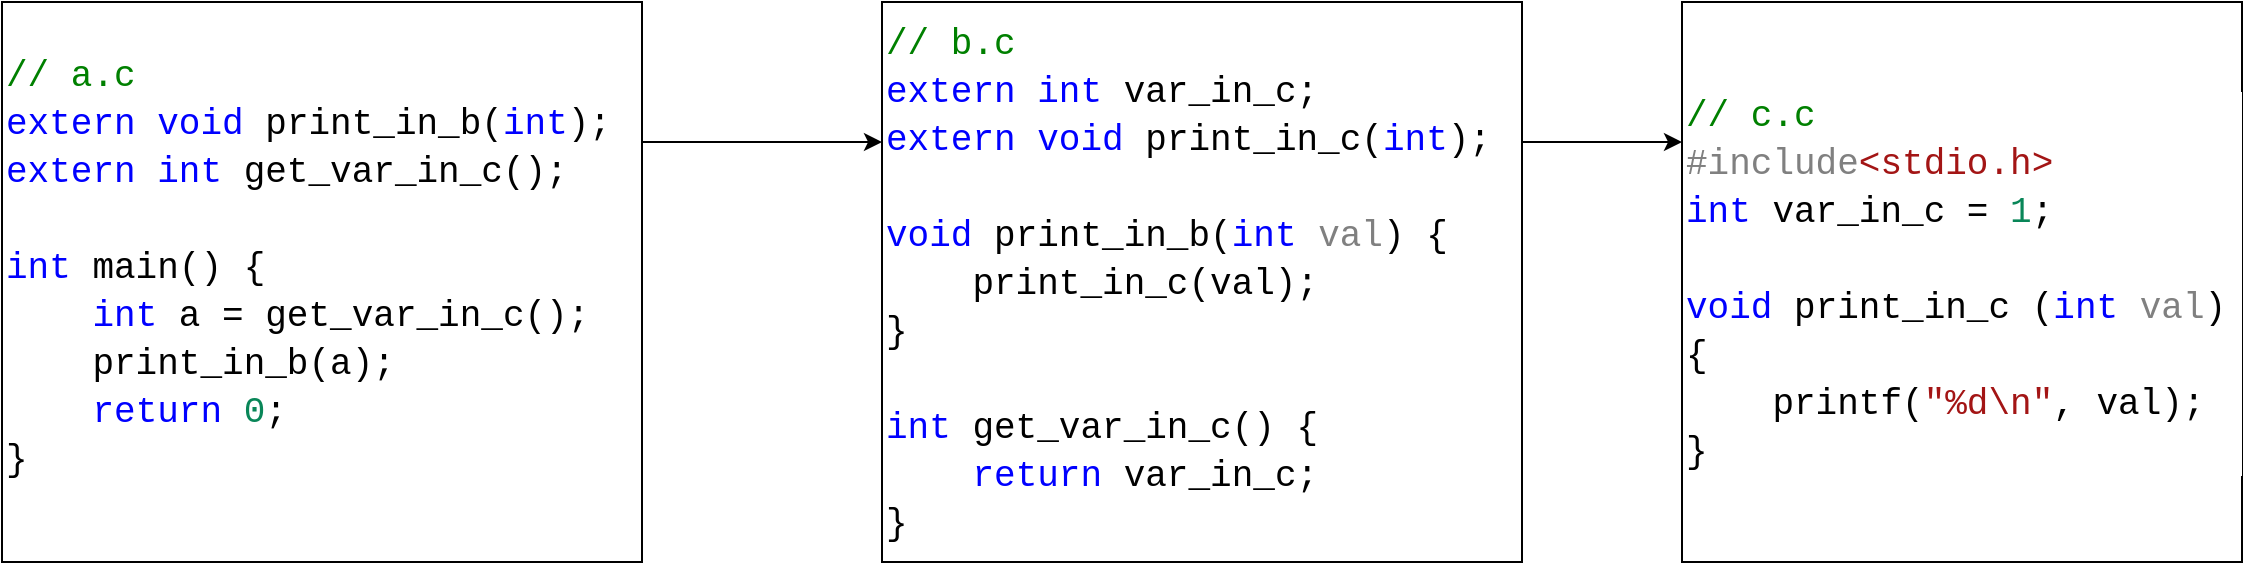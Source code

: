 <mxfile>
    <diagram id="7kIq0Nq6xzDO8oMIwnh2" name="Page-1">
        <mxGraphModel dx="1546" dy="499" grid="1" gridSize="10" guides="1" tooltips="1" connect="1" arrows="1" fold="1" page="0" pageScale="1" pageWidth="850" pageHeight="1100" background="#ffffff" math="0" shadow="0">
            <root>
                <mxCell id="0"/>
                <mxCell id="1" parent="0"/>
                <mxCell id="2" value="&#10;&lt;div style=&quot;color: rgb(0, 0, 0); background-color: rgb(255, 255, 255); font-family: consolas, 楷体, Consolas, &amp;quot;Courier New&amp;quot;, monospace; font-weight: normal; font-size: 18px; line-height: 24px;&quot;&gt;&lt;div&gt;&lt;span style=&quot;color: #008000;&quot;&gt;// a.c&lt;/span&gt;&lt;/div&gt;&lt;div&gt;&lt;span style=&quot;color: #0000ff;&quot;&gt;extern&lt;/span&gt;&lt;span style=&quot;color: #000000;&quot;&gt; &lt;/span&gt;&lt;span style=&quot;color: #0000ff;&quot;&gt;void&lt;/span&gt;&lt;span style=&quot;color: #000000;&quot;&gt; print_in_b(&lt;/span&gt;&lt;span style=&quot;color: #0000ff;&quot;&gt;int&lt;/span&gt;&lt;span style=&quot;color: #000000;&quot;&gt;);&lt;/span&gt;&lt;/div&gt;&lt;div&gt;&lt;span style=&quot;color: #0000ff;&quot;&gt;extern&lt;/span&gt;&lt;span style=&quot;color: #000000;&quot;&gt; &lt;/span&gt;&lt;span style=&quot;color: #0000ff;&quot;&gt;int&lt;/span&gt;&lt;span style=&quot;color: #000000;&quot;&gt; get_var_in_c();&lt;/span&gt;&lt;/div&gt;&lt;br&gt;&lt;div&gt;&lt;span style=&quot;color: #0000ff;&quot;&gt;int&lt;/span&gt;&lt;span style=&quot;color: #000000;&quot;&gt; main() {&lt;/span&gt;&lt;/div&gt;&lt;div&gt;&lt;span style=&quot;color: #000000;&quot;&gt;&amp;nbsp; &amp;nbsp; &lt;/span&gt;&lt;span style=&quot;color: #0000ff;&quot;&gt;int&lt;/span&gt;&lt;span style=&quot;color: #000000;&quot;&gt; a = get_var_in_c();&lt;/span&gt;&lt;/div&gt;&lt;div&gt;&lt;span style=&quot;color: #000000;&quot;&gt;&amp;nbsp; &amp;nbsp; print_in_b(a);&lt;/span&gt;&lt;/div&gt;&lt;div&gt;&lt;span style=&quot;color: #000000;&quot;&gt;&amp;nbsp; &amp;nbsp; &lt;/span&gt;&lt;span style=&quot;color: #0000ff;&quot;&gt;return&lt;/span&gt;&lt;span style=&quot;color: #000000;&quot;&gt; &lt;/span&gt;&lt;span style=&quot;color: #098658;&quot;&gt;0&lt;/span&gt;&lt;span style=&quot;color: #000000;&quot;&gt;;&lt;/span&gt;&lt;/div&gt;&lt;div&gt;&lt;span style=&quot;color: #000000;&quot;&gt;}&lt;/span&gt;&lt;/div&gt;&lt;/div&gt;&#10;&#10;" style="rounded=0;whiteSpace=wrap;html=1;align=left;" parent="1" vertex="1">
                    <mxGeometry x="-440" y="200" width="320" height="280" as="geometry"/>
                </mxCell>
                <mxCell id="3" value="&lt;div style=&quot;font-family: consolas, 楷体, Consolas, &amp;quot;Courier New&amp;quot;, monospace; font-size: 18px; line-height: 24px;&quot;&gt;&lt;div&gt;&lt;span style=&quot;color: #008000;&quot;&gt;// b.c&lt;/span&gt;&lt;/div&gt;&lt;div&gt;&lt;span style=&quot;color: #0000ff;&quot;&gt;extern&lt;/span&gt; &lt;span style=&quot;color: #0000ff;&quot;&gt;int&lt;/span&gt; var_in_c;&lt;/div&gt;&lt;div&gt;&lt;span style=&quot;color: #0000ff;&quot;&gt;extern&lt;/span&gt; &lt;span style=&quot;color: #0000ff;&quot;&gt;void&lt;/span&gt; print_in_c(&lt;span style=&quot;color: #0000ff;&quot;&gt;int&lt;/span&gt;);&lt;/div&gt;&lt;br&gt;&lt;div&gt;&lt;span style=&quot;color: #0000ff;&quot;&gt;void&lt;/span&gt; print_in_b(&lt;span style=&quot;color: #0000ff;&quot;&gt;int&lt;/span&gt; &lt;span style=&quot;color: #808080;&quot;&gt;val&lt;/span&gt;) {&lt;/div&gt;&lt;div&gt;&amp;nbsp; &amp;nbsp; print_in_c(val);&lt;/div&gt;&lt;div&gt;}&lt;/div&gt;&lt;br&gt;&lt;div&gt;&lt;span style=&quot;color: #0000ff;&quot;&gt;int&lt;/span&gt; get_var_in_c() {&lt;/div&gt;&lt;div&gt;&amp;nbsp; &amp;nbsp; &lt;span style=&quot;color: #0000ff;&quot;&gt;return&lt;/span&gt; var_in_c;&lt;/div&gt;&lt;div&gt;}&lt;/div&gt;&lt;/div&gt;" style="rounded=0;whiteSpace=wrap;html=1;align=left;" parent="1" vertex="1">
                    <mxGeometry y="200" width="320" height="280" as="geometry"/>
                </mxCell>
                <mxCell id="5" value="&lt;div style=&quot;background-color: rgb(255, 255, 255); font-family: consolas, 楷体, Consolas, &amp;quot;Courier New&amp;quot;, monospace; line-height: 24px;&quot;&gt;&lt;div style=&quot;font-size: 18px; line-height: 24px;&quot;&gt;&lt;div style=&quot;line-height: 24px;&quot;&gt;&lt;div&gt;&lt;span style=&quot;color: #008000;&quot;&gt;// c.c&lt;/span&gt;&lt;/div&gt;&lt;div&gt;&lt;span style=&quot;color: #808080;&quot;&gt;#include&lt;/span&gt;&lt;span style=&quot;color: #a31515;&quot;&gt;&amp;lt;stdio.h&amp;gt;&lt;/span&gt;&lt;/div&gt;&lt;div&gt;&lt;span style=&quot;color: #0000ff;&quot;&gt;int&lt;/span&gt; var_in_c = &lt;span style=&quot;color: #098658;&quot;&gt;1&lt;/span&gt;;&lt;/div&gt;&lt;br&gt;&lt;div&gt;&lt;span style=&quot;color: #0000ff;&quot;&gt;void&lt;/span&gt; print_in_c (&lt;span style=&quot;color: #0000ff;&quot;&gt;int&lt;/span&gt; &lt;span style=&quot;color: #808080;&quot;&gt;val&lt;/span&gt;) {&lt;/div&gt;&lt;div&gt;&amp;nbsp; &amp;nbsp; printf(&lt;span style=&quot;color: #a31515;&quot;&gt;&quot;%d\n&quot;&lt;/span&gt;, val);&lt;/div&gt;&lt;div&gt;}&lt;/div&gt;&lt;/div&gt;&lt;/div&gt;&lt;/div&gt;" style="rounded=0;whiteSpace=wrap;html=1;align=left;" parent="1" vertex="1">
                    <mxGeometry x="400" y="200" width="280" height="280" as="geometry"/>
                </mxCell>
                <mxCell id="6" value="" style="endArrow=classic;html=1;fontSize=12;exitX=1;exitY=0.25;exitDx=0;exitDy=0;entryX=0;entryY=0.25;entryDx=0;entryDy=0;" parent="1" source="2" target="3" edge="1">
                    <mxGeometry width="50" height="50" relative="1" as="geometry">
                        <mxPoint x="220" y="270" as="sourcePoint"/>
                        <mxPoint x="270" y="220" as="targetPoint"/>
                    </mxGeometry>
                </mxCell>
                <mxCell id="7" value="" style="endArrow=classic;html=1;fontSize=12;exitX=1;exitY=0.25;exitDx=0;exitDy=0;entryX=0;entryY=0.25;entryDx=0;entryDy=0;" parent="1" source="3" target="5" edge="1">
                    <mxGeometry width="50" height="50" relative="1" as="geometry">
                        <mxPoint x="-110" y="280" as="sourcePoint"/>
                        <mxPoint x="10" y="280" as="targetPoint"/>
                    </mxGeometry>
                </mxCell>
            </root>
        </mxGraphModel>
    </diagram>
    <diagram id="L5Du-DrTfNeLQLRw00Ox" name="single">
        <mxGraphModel dx="3465" dy="1248" grid="1" gridSize="10" guides="1" tooltips="1" connect="1" arrows="1" fold="1" page="0" pageScale="1" pageWidth="850" pageHeight="1100" math="0" shadow="0">
            <root>
                <mxCell id="0"/>
                <mxCell id="1" parent="0"/>
                <mxCell id="UxEc0G9LJvKMVo84v686-3" value="&lt;div style=&quot;background-color: rgb(255, 255, 255); font-family: consolas, 楷体, Consolas, &amp;quot;Courier New&amp;quot;, monospace; font-weight: normal; font-size: 18px; line-height: 24px;&quot;&gt;&lt;div style=&quot;text-align: center; color: rgb(0, 0, 0);&quot;&gt;&lt;span style=&quot;font-family: Helvetica;&quot;&gt;objdump -d single.out&lt;/span&gt;&lt;span style=&quot;color: #000000;&quot;&gt;&lt;br&gt;&lt;/span&gt;&lt;/div&gt;&lt;div style=&quot;color: rgb(0, 0, 0);&quot;&gt;&lt;span style=&quot;color: #000000;&quot;&gt;&amp;lt;main&amp;gt;:&lt;/span&gt;&lt;/div&gt;&lt;div style=&quot;color: rgb(0, 0, 0);&quot;&gt;&lt;span style=&quot;color: #000000;&quot;&gt;endbr64&lt;/span&gt;&lt;/div&gt;&lt;div style=&quot;color: rgb(0, 0, 0);&quot;&gt;&lt;span style=&quot;color: #000000;&quot;&gt;push &amp;nbsp; %rbp&lt;/span&gt;&lt;/div&gt;&lt;div style=&quot;color: rgb(0, 0, 0);&quot;&gt;&lt;span style=&quot;color: #000000;&quot;&gt;mov &amp;nbsp; &amp;nbsp;%rsp,%rbp&lt;/span&gt;&lt;/div&gt;&lt;div style=&quot;color: rgb(0, 0, 0);&quot;&gt;&lt;span style=&quot;color: #000000;&quot;&gt;mov &amp;nbsp; &amp;nbsp;$&lt;/span&gt;&lt;span style=&quot;color: #098658;&quot;&gt;0x2&lt;/span&gt;&lt;span style=&quot;color: #000000;&quot;&gt;,%esi&lt;/span&gt;&lt;/div&gt;&lt;div style=&quot;color: rgb(0, 0, 0);&quot;&gt;&lt;span style=&quot;color: #000000;&quot;&gt;mov &amp;nbsp; &amp;nbsp;$&lt;/span&gt;&lt;span style=&quot;color: #098658;&quot;&gt;0x1&lt;/span&gt;&lt;span style=&quot;color: #000000;&quot;&gt;,%edi&lt;/span&gt;&lt;/div&gt;&lt;div style=&quot;&quot;&gt;&lt;font color=&quot;#ff0000&quot;&gt;call &amp;nbsp; 114d &amp;lt;add&amp;gt;&lt;/font&gt;&lt;/div&gt;&lt;div style=&quot;color: rgb(0, 0, 0);&quot;&gt;&lt;span style=&quot;color: #000000;&quot;&gt;mov &amp;nbsp; &amp;nbsp;%eax,&lt;/span&gt;&lt;span style=&quot;color: #098658;&quot;&gt;0x2ece&lt;/span&gt;&lt;span style=&quot;color: #000000;&quot;&gt;(%rip) &amp;nbsp; &amp;nbsp; &amp;nbsp; &amp;nbsp;&lt;/span&gt;&lt;span style=&quot;color: #008000;&quot;&gt;# 4014 &amp;lt;x&amp;gt;&lt;/span&gt;&lt;/div&gt;&lt;div style=&quot;color: rgb(0, 0, 0);&quot;&gt;&lt;span style=&quot;color: #000000;&quot;&gt;mov &amp;nbsp; &amp;nbsp;$&lt;/span&gt;&lt;span style=&quot;color: #098658;&quot;&gt;0x0&lt;/span&gt;&lt;span style=&quot;color: #000000;&quot;&gt;,%eax&lt;/span&gt;&lt;/div&gt;&lt;div style=&quot;color: rgb(0, 0, 0);&quot;&gt;&lt;span style=&quot;color: #000000;&quot;&gt;pop &amp;nbsp; &amp;nbsp;%rbp&lt;/span&gt;&lt;/div&gt;&lt;div style=&quot;color: rgb(0, 0, 0);&quot;&gt;&lt;span style=&quot;color: #000000;&quot;&gt;ret&lt;/span&gt;&lt;/div&gt;&lt;br&gt;&lt;div style=&quot;color: rgb(0, 0, 0);&quot;&gt;&lt;span style=&quot;color: #000000;&quot;&gt;&amp;lt;add&amp;gt;:&lt;/span&gt;&lt;/div&gt;&lt;div style=&quot;color: rgb(0, 0, 0);&quot;&gt;&lt;span style=&quot;color: #000000;&quot;&gt;endbr64&lt;/span&gt;&lt;/div&gt;&lt;div style=&quot;color: rgb(0, 0, 0);&quot;&gt;&lt;span style=&quot;color: #000000;&quot;&gt;push &amp;nbsp; %rbp&lt;/span&gt;&lt;/div&gt;&lt;div style=&quot;color: rgb(0, 0, 0);&quot;&gt;&lt;span style=&quot;color: #000000;&quot;&gt;mov &amp;nbsp; &amp;nbsp;%rsp,%rbp&lt;/span&gt;&lt;/div&gt;&lt;div style=&quot;color: rgb(0, 0, 0);&quot;&gt;&lt;span style=&quot;color: #000000;&quot;&gt;mov &amp;nbsp; &amp;nbsp;%edi,&lt;/span&gt;&lt;span style=&quot;color: #098658;&quot;&gt;-0x4&lt;/span&gt;&lt;span style=&quot;color: #000000;&quot;&gt;(%rbp)&lt;/span&gt;&lt;/div&gt;&lt;div style=&quot;color: rgb(0, 0, 0);&quot;&gt;&lt;span style=&quot;color: #000000;&quot;&gt;mov &amp;nbsp; &amp;nbsp;%esi,&lt;/span&gt;&lt;span style=&quot;color: #098658;&quot;&gt;-0x8&lt;/span&gt;&lt;span style=&quot;color: #000000;&quot;&gt;(%rbp)&lt;/span&gt;&lt;/div&gt;&lt;div style=&quot;color: rgb(0, 0, 0);&quot;&gt;&lt;span style=&quot;color: #000000;&quot;&gt;mov &amp;nbsp; &amp;nbsp;&lt;/span&gt;&lt;span style=&quot;color: #098658;&quot;&gt;-0x4&lt;/span&gt;&lt;span style=&quot;color: #000000;&quot;&gt;(%rbp),%edx&lt;/span&gt;&lt;/div&gt;&lt;div style=&quot;color: rgb(0, 0, 0);&quot;&gt;&lt;span style=&quot;color: #000000;&quot;&gt;mov &amp;nbsp; &amp;nbsp;&lt;/span&gt;&lt;span style=&quot;color: #098658;&quot;&gt;-0x8&lt;/span&gt;&lt;span style=&quot;color: #000000;&quot;&gt;(%rbp),%eax&lt;/span&gt;&lt;/div&gt;&lt;div style=&quot;color: rgb(0, 0, 0);&quot;&gt;&lt;span style=&quot;color: #000000;&quot;&gt;add &amp;nbsp; &amp;nbsp;%edx,%eax&lt;/span&gt;&lt;/div&gt;&lt;div style=&quot;color: rgb(0, 0, 0);&quot;&gt;&lt;span style=&quot;color: #000000;&quot;&gt;pop &amp;nbsp; &amp;nbsp;%rbp&lt;/span&gt;&lt;/div&gt;&lt;div style=&quot;color: rgb(0, 0, 0);&quot;&gt;&lt;span style=&quot;color: #000000;&quot;&gt;ret&lt;/span&gt;&lt;/div&gt;&lt;/div&gt;" style="text;whiteSpace=wrap;html=1;strokeColor=default;fillColor=default;" vertex="1" parent="1">
                    <mxGeometry x="80" width="450" height="590" as="geometry"/>
                </mxCell>
                <mxCell id="UxEc0G9LJvKMVo84v686-4" value="&lt;div style=&quot;background-color: rgb(255, 255, 255); font-family: consolas, 楷体, Consolas, &amp;quot;Courier New&amp;quot;, monospace; font-weight: normal; font-size: 18px; line-height: 24px;&quot;&gt;&lt;div style=&quot;text-align: center; color: rgb(0, 0, 0);&quot;&gt;&lt;span style=&quot;font-family: Helvetica;&quot;&gt;single.out&lt;/span&gt;&lt;span style=&quot;color: #098658;&quot;&gt;&lt;br&gt;&lt;/span&gt;&lt;/div&gt;&lt;div style=&quot;color: rgb(0, 0, 0);&quot;&gt;&lt;span style=&quot;color: #098658;&quot;&gt;0000000000001129&lt;/span&gt;&lt;span style=&quot;color: #000000;&quot;&gt; &amp;lt;main&amp;gt;: &amp;nbsp; &amp;nbsp; &amp;nbsp; &amp;nbsp; &amp;nbsp; &amp;nbsp; &amp;nbsp; &amp;nbsp;&lt;/span&gt;&lt;/div&gt;&lt;div style=&quot;color: rgb(0, 0, 0);&quot;&gt;&lt;span style=&quot;color: #000000;&quot;&gt;&amp;nbsp; &amp;nbsp; &lt;/span&gt;&lt;span style=&quot;color: #098658;&quot;&gt;1129&lt;/span&gt;&lt;span style=&quot;color: #000000;&quot;&gt;: &amp;nbsp; &amp;nbsp; &amp;nbsp; f3 0f 1e fa &amp;nbsp; &amp;nbsp; &amp;nbsp; &amp;nbsp; &amp;nbsp; &amp;nbsp; &lt;/span&gt;&lt;/div&gt;&lt;div style=&quot;color: rgb(0, 0, 0);&quot;&gt;&lt;span style=&quot;color: #000000;&quot;&gt;&amp;nbsp; &amp;nbsp; 112d: &amp;nbsp; &amp;nbsp; &amp;nbsp; &lt;/span&gt;&lt;span style=&quot;color: #098658;&quot;&gt;55&lt;/span&gt;&lt;span style=&quot;color: #000000;&quot;&gt; &amp;nbsp; &amp;nbsp; &amp;nbsp; &amp;nbsp; &amp;nbsp; &amp;nbsp; &amp;nbsp; &amp;nbsp; &amp;nbsp; &amp;nbsp; &amp;nbsp;&lt;/span&gt;&lt;/div&gt;&lt;div style=&quot;color: rgb(0, 0, 0);&quot;&gt;&lt;span style=&quot;color: #000000;&quot;&gt;&amp;nbsp; &amp;nbsp; 112e: &amp;nbsp; &amp;nbsp; &amp;nbsp; &lt;/span&gt;&lt;span style=&quot;color: #098658;&quot;&gt;48&lt;/span&gt;&lt;span style=&quot;color: #000000;&quot;&gt; &lt;/span&gt;&lt;span style=&quot;color: #098658;&quot;&gt;89&lt;/span&gt;&lt;span style=&quot;color: #000000;&quot;&gt; e5 &amp;nbsp; &amp;nbsp; &amp;nbsp; &amp;nbsp; &amp;nbsp; &amp;nbsp; &amp;nbsp; &amp;nbsp;&lt;/span&gt;&lt;/div&gt;&lt;div style=&quot;color: rgb(0, 0, 0);&quot;&gt;&lt;span style=&quot;color: #000000;&quot;&gt;&amp;nbsp; &amp;nbsp; &lt;/span&gt;&lt;span style=&quot;color: #098658;&quot;&gt;1131&lt;/span&gt;&lt;span style=&quot;color: #000000;&quot;&gt;: &amp;nbsp; &amp;nbsp; &amp;nbsp; be &lt;/span&gt;&lt;span style=&quot;color: #098658;&quot;&gt;02&lt;/span&gt;&lt;span style=&quot;color: #000000;&quot;&gt; &lt;/span&gt;&lt;span style=&quot;color: #098658;&quot;&gt;00&lt;/span&gt;&lt;span style=&quot;color: #000000;&quot;&gt; &lt;/span&gt;&lt;span style=&quot;color: #098658;&quot;&gt;00&lt;/span&gt;&lt;span style=&quot;color: #000000;&quot;&gt; &lt;/span&gt;&lt;span style=&quot;color: #098658;&quot;&gt;00&lt;/span&gt;&lt;span style=&quot;color: #000000;&quot;&gt; &amp;nbsp; &amp;nbsp; &amp;nbsp; &amp;nbsp; &amp;nbsp;&lt;/span&gt;&lt;/div&gt;&lt;div style=&quot;color: rgb(0, 0, 0);&quot;&gt;&lt;span style=&quot;color: #000000;&quot;&gt;&amp;nbsp; &amp;nbsp; &lt;/span&gt;&lt;span style=&quot;color: #098658;&quot;&gt;1136&lt;/span&gt;&lt;span style=&quot;color: #000000;&quot;&gt;: &amp;nbsp; &amp;nbsp; &amp;nbsp; bf &lt;/span&gt;&lt;span style=&quot;color: #098658;&quot;&gt;01&lt;/span&gt;&lt;span style=&quot;color: #000000;&quot;&gt; &lt;/span&gt;&lt;span style=&quot;color: #098658;&quot;&gt;00&lt;/span&gt;&lt;span style=&quot;color: #000000;&quot;&gt; &lt;/span&gt;&lt;span style=&quot;color: #098658;&quot;&gt;00&lt;/span&gt;&lt;span style=&quot;color: #000000;&quot;&gt; &lt;/span&gt;&lt;span style=&quot;color: #098658;&quot;&gt;00&lt;/span&gt;&lt;span style=&quot;color: #000000;&quot;&gt; &amp;nbsp; &amp;nbsp; &amp;nbsp; &amp;nbsp; &amp;nbsp;&lt;/span&gt;&lt;/div&gt;&lt;div style=&quot;&quot;&gt;&lt;span style=&quot;color: rgb(0, 0, 0);&quot;&gt;&amp;nbsp; &amp;nbsp; &lt;/span&gt;&lt;font color=&quot;#ff0000&quot;&gt;113b: &amp;nbsp; &amp;nbsp; &amp;nbsp; e8 0d 00 00 00 &lt;/font&gt;&lt;span style=&quot;color: rgb(0, 0, 0);&quot;&gt;&amp;nbsp; &amp;nbsp; &amp;nbsp; &amp;nbsp; &amp;nbsp;&lt;/span&gt;&lt;/div&gt;&lt;div style=&quot;color: rgb(0, 0, 0);&quot;&gt;&lt;span style=&quot;color: #000000;&quot;&gt;&amp;nbsp; &amp;nbsp; &lt;/span&gt;&lt;span style=&quot;color: #098658;&quot;&gt;1140&lt;/span&gt;&lt;span style=&quot;color: #000000;&quot;&gt;: &amp;nbsp; &amp;nbsp; &amp;nbsp; &lt;/span&gt;&lt;span style=&quot;color: #098658;&quot;&gt;89&lt;/span&gt;&lt;span style=&quot;color: #000000;&quot;&gt; &lt;/span&gt;&lt;span style=&quot;color: #098658;&quot;&gt;05&lt;/span&gt;&lt;span style=&quot;color: #000000;&quot;&gt; ce 2e &lt;/span&gt;&lt;span style=&quot;color: #098658;&quot;&gt;00&lt;/span&gt;&lt;span style=&quot;color: #000000;&quot;&gt; &lt;/span&gt;&lt;span style=&quot;color: #098658;&quot;&gt;00&lt;/span&gt;&lt;span style=&quot;color: #000000;&quot;&gt; &amp;nbsp; &amp;nbsp; &amp;nbsp; &lt;/span&gt;&lt;/div&gt;&lt;div style=&quot;color: rgb(0, 0, 0);&quot;&gt;&lt;span style=&quot;color: #000000;&quot;&gt;&amp;nbsp; &amp;nbsp; &lt;/span&gt;&lt;span style=&quot;color: #098658;&quot;&gt;1146&lt;/span&gt;&lt;span style=&quot;color: #000000;&quot;&gt;: &amp;nbsp; &amp;nbsp; &amp;nbsp; &lt;/span&gt;&lt;span style=&quot;color: #0000ff;&quot;&gt;b8&lt;/span&gt;&lt;span style=&quot;color: #000000;&quot;&gt; &lt;/span&gt;&lt;span style=&quot;color: #098658;&quot;&gt;00&lt;/span&gt;&lt;span style=&quot;color: #000000;&quot;&gt; &lt;/span&gt;&lt;span style=&quot;color: #098658;&quot;&gt;00&lt;/span&gt;&lt;span style=&quot;color: #000000;&quot;&gt; &lt;/span&gt;&lt;span style=&quot;color: #098658;&quot;&gt;00&lt;/span&gt;&lt;span style=&quot;color: #000000;&quot;&gt; &lt;/span&gt;&lt;span style=&quot;color: #098658;&quot;&gt;00&lt;/span&gt;&lt;span style=&quot;color: #000000;&quot;&gt; &amp;nbsp; &amp;nbsp; &amp;nbsp; &amp;nbsp; &amp;nbsp;&lt;/span&gt;&lt;/div&gt;&lt;div style=&quot;color: rgb(0, 0, 0);&quot;&gt;&lt;span style=&quot;color: #000000;&quot;&gt;&amp;nbsp; &amp;nbsp; 114b: &amp;nbsp; &amp;nbsp; &amp;nbsp; 5d &amp;nbsp; &amp;nbsp; &amp;nbsp; &amp;nbsp; &amp;nbsp; &amp;nbsp; &amp;nbsp; &amp;nbsp; &amp;nbsp; &amp;nbsp; &amp;nbsp;&lt;/span&gt;&lt;/div&gt;&lt;div style=&quot;color: rgb(0, 0, 0);&quot;&gt;&lt;span style=&quot;color: #000000;&quot;&gt;&amp;nbsp; &amp;nbsp; 114c: &amp;nbsp; &amp;nbsp; &amp;nbsp; &lt;/span&gt;&lt;span style=&quot;color: #0000ff;&quot;&gt;c3&lt;/span&gt;&lt;span style=&quot;color: #000000;&quot;&gt; &amp;nbsp; &amp;nbsp; &amp;nbsp; &amp;nbsp; &amp;nbsp; &amp;nbsp; &amp;nbsp; &amp;nbsp; &amp;nbsp; &amp;nbsp; &amp;nbsp;&lt;/span&gt;&lt;/div&gt;&lt;br&gt;&lt;div style=&quot;color: rgb(0, 0, 0);&quot;&gt;&lt;span style=&quot;color: #000000;&quot;&gt;000000000000114d &amp;lt;add&amp;gt;: &amp;nbsp; &amp;nbsp; &amp;nbsp; &amp;nbsp; &amp;nbsp; &amp;nbsp; &amp;nbsp; &amp;nbsp; &lt;/span&gt;&lt;/div&gt;&lt;div style=&quot;color: rgb(0, 0, 0);&quot;&gt;&lt;span style=&quot;color: #000000;&quot;&gt;&amp;nbsp; &amp;nbsp; 114d: &amp;nbsp; &amp;nbsp; &amp;nbsp; f3 0f 1e fa &amp;nbsp; &amp;nbsp; &amp;nbsp; &amp;nbsp; &amp;nbsp; &amp;nbsp; &lt;/span&gt;&lt;/div&gt;&lt;div style=&quot;color: rgb(0, 0, 0);&quot;&gt;&lt;span style=&quot;color: #000000;&quot;&gt;&amp;nbsp; &amp;nbsp; &lt;/span&gt;&lt;span style=&quot;color: #098658;&quot;&gt;1151&lt;/span&gt;&lt;span style=&quot;color: #000000;&quot;&gt;: &amp;nbsp; &amp;nbsp; &amp;nbsp; &lt;/span&gt;&lt;span style=&quot;color: #098658;&quot;&gt;55&lt;/span&gt;&lt;span style=&quot;color: #000000;&quot;&gt; &amp;nbsp; &amp;nbsp; &amp;nbsp; &amp;nbsp; &amp;nbsp; &amp;nbsp; &amp;nbsp; &amp;nbsp; &amp;nbsp; &amp;nbsp; &amp;nbsp;&lt;/span&gt;&lt;/div&gt;&lt;div style=&quot;color: rgb(0, 0, 0);&quot;&gt;&lt;span style=&quot;color: #000000;&quot;&gt;&amp;nbsp; &amp;nbsp; &lt;/span&gt;&lt;span style=&quot;color: #098658;&quot;&gt;1152&lt;/span&gt;&lt;span style=&quot;color: #000000;&quot;&gt;: &amp;nbsp; &amp;nbsp; &amp;nbsp; &lt;/span&gt;&lt;span style=&quot;color: #098658;&quot;&gt;48&lt;/span&gt;&lt;span style=&quot;color: #000000;&quot;&gt; &lt;/span&gt;&lt;span style=&quot;color: #098658;&quot;&gt;89&lt;/span&gt;&lt;span style=&quot;color: #000000;&quot;&gt; e5 &amp;nbsp; &amp;nbsp; &amp;nbsp; &amp;nbsp; &amp;nbsp; &amp;nbsp; &amp;nbsp; &amp;nbsp;&lt;/span&gt;&lt;/div&gt;&lt;div style=&quot;color: rgb(0, 0, 0);&quot;&gt;&lt;span style=&quot;color: #000000;&quot;&gt;&amp;nbsp; &amp;nbsp; &lt;/span&gt;&lt;span style=&quot;color: #098658;&quot;&gt;1155&lt;/span&gt;&lt;span style=&quot;color: #000000;&quot;&gt;: &amp;nbsp; &amp;nbsp; &amp;nbsp; &lt;/span&gt;&lt;span style=&quot;color: #098658;&quot;&gt;89&lt;/span&gt;&lt;span style=&quot;color: #000000;&quot;&gt; 7d fc &amp;nbsp; &amp;nbsp; &amp;nbsp; &amp;nbsp; &amp;nbsp; &amp;nbsp; &amp;nbsp; &amp;nbsp;&lt;/span&gt;&lt;/div&gt;&lt;div style=&quot;color: rgb(0, 0, 0);&quot;&gt;&lt;span style=&quot;color: #000000;&quot;&gt;&amp;nbsp; &amp;nbsp; &lt;/span&gt;&lt;span style=&quot;color: #098658;&quot;&gt;1158&lt;/span&gt;&lt;span style=&quot;color: #000000;&quot;&gt;: &amp;nbsp; &amp;nbsp; &amp;nbsp; &lt;/span&gt;&lt;span style=&quot;color: #098658;&quot;&gt;89&lt;/span&gt;&lt;span style=&quot;color: #000000;&quot;&gt; &lt;/span&gt;&lt;span style=&quot;color: #098658;&quot;&gt;75&lt;/span&gt;&lt;span style=&quot;color: #000000;&quot;&gt; f8 &amp;nbsp; &amp;nbsp; &amp;nbsp; &amp;nbsp; &amp;nbsp; &amp;nbsp; &amp;nbsp; &amp;nbsp;&lt;/span&gt;&lt;/div&gt;&lt;div style=&quot;color: rgb(0, 0, 0);&quot;&gt;&lt;span style=&quot;color: #000000;&quot;&gt;&amp;nbsp; &amp;nbsp; 115b: &amp;nbsp; &amp;nbsp; &amp;nbsp; 8b &lt;/span&gt;&lt;span style=&quot;color: #098658;&quot;&gt;55&lt;/span&gt;&lt;span style=&quot;color: #000000;&quot;&gt; fc &amp;nbsp; &amp;nbsp; &amp;nbsp; &amp;nbsp; &amp;nbsp; &amp;nbsp; &amp;nbsp; &amp;nbsp;&lt;/span&gt;&lt;/div&gt;&lt;div style=&quot;color: rgb(0, 0, 0);&quot;&gt;&lt;span style=&quot;color: #000000;&quot;&gt;&amp;nbsp; &amp;nbsp; 115e: &amp;nbsp; &amp;nbsp; &amp;nbsp; 8b &lt;/span&gt;&lt;span style=&quot;color: #098658;&quot;&gt;45&lt;/span&gt;&lt;span style=&quot;color: #000000;&quot;&gt; f8 &amp;nbsp; &amp;nbsp; &amp;nbsp; &amp;nbsp; &amp;nbsp; &amp;nbsp; &amp;nbsp; &amp;nbsp;&lt;/span&gt;&lt;/div&gt;&lt;div style=&quot;color: rgb(0, 0, 0);&quot;&gt;&lt;span style=&quot;color: #000000;&quot;&gt;&amp;nbsp; &amp;nbsp; &lt;/span&gt;&lt;span style=&quot;color: #098658;&quot;&gt;1161&lt;/span&gt;&lt;span style=&quot;color: #000000;&quot;&gt;: &amp;nbsp; &amp;nbsp; &amp;nbsp; &lt;/span&gt;&lt;span style=&quot;color: #098658;&quot;&gt;01&lt;/span&gt;&lt;span style=&quot;color: #000000;&quot;&gt; &lt;/span&gt;&lt;span style=&quot;color: #0000ff;&quot;&gt;d0&lt;/span&gt;&lt;span style=&quot;color: #000000;&quot;&gt; &amp;nbsp; &amp;nbsp; &amp;nbsp; &amp;nbsp; &amp;nbsp; &amp;nbsp; &amp;nbsp; &amp;nbsp; &amp;nbsp; &lt;/span&gt;&lt;/div&gt;&lt;div style=&quot;color: rgb(0, 0, 0);&quot;&gt;&lt;span style=&quot;color: #000000;&quot;&gt;&amp;nbsp; &amp;nbsp; &lt;/span&gt;&lt;span style=&quot;color: #098658;&quot;&gt;1163&lt;/span&gt;&lt;span style=&quot;color: #000000;&quot;&gt;: &amp;nbsp; &amp;nbsp; &amp;nbsp; 5d &amp;nbsp; &amp;nbsp; &amp;nbsp; &amp;nbsp; &amp;nbsp; &amp;nbsp; &amp;nbsp; &amp;nbsp; &amp;nbsp; &amp;nbsp; &amp;nbsp;&lt;/span&gt;&lt;/div&gt;&lt;div style=&quot;color: rgb(0, 0, 0);&quot;&gt;&lt;span style=&quot;color: #000000;&quot;&gt;&amp;nbsp; &amp;nbsp; &lt;/span&gt;&lt;span style=&quot;color: #098658;&quot;&gt;1164&lt;/span&gt;&lt;span style=&quot;color: #000000;&quot;&gt;: &amp;nbsp; &amp;nbsp; &amp;nbsp; &lt;/span&gt;&lt;span style=&quot;color: #0000ff;&quot;&gt;c3&lt;/span&gt;&lt;span style=&quot;color: #000000;&quot;&gt; &amp;nbsp; &amp;nbsp; &amp;nbsp; &amp;nbsp; &amp;nbsp; &amp;nbsp; &amp;nbsp; &amp;nbsp; &amp;nbsp; &amp;nbsp; &amp;nbsp;&lt;/span&gt;&lt;/div&gt;&lt;/div&gt;" style="text;whiteSpace=wrap;html=1;strokeColor=default;fillColor=default;" vertex="1" parent="1">
                    <mxGeometry x="-360" width="440" height="590" as="geometry"/>
                </mxCell>
                <mxCell id="UxEc0G9LJvKMVo84v686-8" value="&lt;div style=&quot;color: rgb(0, 0, 0); background-color: rgb(255, 255, 255); font-family: consolas, 楷体, Consolas, &amp;quot;Courier New&amp;quot;, monospace; font-weight: normal; font-size: 18px; line-height: 24px;&quot;&gt;&lt;div style=&quot;text-align: center;&quot;&gt;&lt;span style=&quot;color: #0000ff;&quot;&gt;single.c&lt;/span&gt;&lt;/div&gt;&lt;div&gt;&lt;span style=&quot;color: #0000ff;&quot;&gt;int&lt;/span&gt;&lt;span style=&quot;color: #000000;&quot;&gt; &lt;/span&gt;&lt;span style=&quot;color: #000000;&quot;&gt;add&lt;/span&gt;&lt;span style=&quot;color: #000000;&quot;&gt;(&lt;/span&gt;&lt;span style=&quot;color: #0000ff;&quot;&gt;int&lt;/span&gt;&lt;span style=&quot;color: #000000;&quot;&gt;, &lt;/span&gt;&lt;span style=&quot;color: #0000ff;&quot;&gt;int&lt;/span&gt;&lt;span style=&quot;color: #000000;&quot;&gt;);&lt;/span&gt;&lt;/div&gt;&lt;div&gt;&lt;span style=&quot;color: #0000ff;&quot;&gt;int&lt;/span&gt;&lt;span style=&quot;color: #000000;&quot;&gt; &lt;/span&gt;&lt;span style=&quot;color: #000000;&quot;&gt;x&lt;/span&gt;&lt;span style=&quot;color: #000000;&quot;&gt;;&lt;/span&gt;&lt;/div&gt;&lt;br&gt;&lt;div&gt;&lt;span style=&quot;color: #0000ff;&quot;&gt;int&lt;/span&gt;&lt;span style=&quot;color: #000000;&quot;&gt; &lt;/span&gt;&lt;span style=&quot;color: #000000;&quot;&gt;main&lt;/span&gt;&lt;span style=&quot;color: #000000;&quot;&gt;()&lt;/span&gt;&lt;/div&gt;&lt;div&gt;&lt;span style=&quot;color: #000000;&quot;&gt;{&lt;/span&gt;&lt;/div&gt;&lt;div&gt;&lt;span style=&quot;color: #000000;&quot;&gt;&amp;nbsp; &amp;nbsp; &lt;/span&gt;&lt;span style=&quot;color: #000000;&quot;&gt;x&lt;/span&gt;&lt;span style=&quot;color: #000000;&quot;&gt; = &lt;/span&gt;&lt;span style=&quot;color: #000000;&quot;&gt;add&lt;/span&gt;&lt;span style=&quot;color: #000000;&quot;&gt;(&lt;/span&gt;&lt;span style=&quot;color: #098658;&quot;&gt;1&lt;/span&gt;&lt;span style=&quot;color: #000000;&quot;&gt;, &lt;/span&gt;&lt;span style=&quot;color: #098658;&quot;&gt;2&lt;/span&gt;&lt;span style=&quot;color: #000000;&quot;&gt;);&lt;/span&gt;&lt;/div&gt;&lt;div&gt;&lt;span style=&quot;color: #000000;&quot;&gt;&amp;nbsp; &amp;nbsp; &lt;/span&gt;&lt;span style=&quot;color: #0000ff;&quot;&gt;return&lt;/span&gt;&lt;span style=&quot;color: #000000;&quot;&gt; &lt;/span&gt;&lt;span style=&quot;color: #098658;&quot;&gt;0&lt;/span&gt;&lt;span style=&quot;color: #000000;&quot;&gt;;&lt;/span&gt;&lt;/div&gt;&lt;div&gt;&lt;span style=&quot;color: #000000;&quot;&gt;}&lt;/span&gt;&lt;/div&gt;&lt;br&gt;&lt;div&gt;&lt;span style=&quot;color: #0000ff;&quot;&gt;int&lt;/span&gt;&lt;span style=&quot;color: #000000;&quot;&gt; &lt;/span&gt;&lt;span style=&quot;color: #000000;&quot;&gt;add&lt;/span&gt;&lt;span style=&quot;color: #000000;&quot;&gt;(&lt;/span&gt;&lt;span style=&quot;color: #0000ff;&quot;&gt;int&lt;/span&gt;&lt;span style=&quot;color: #000000;&quot;&gt; &lt;/span&gt;&lt;span style=&quot;color: #808080;&quot;&gt;x&lt;/span&gt;&lt;span style=&quot;color: #000000;&quot;&gt;, &lt;/span&gt;&lt;span style=&quot;color: #0000ff;&quot;&gt;int&lt;/span&gt;&lt;span style=&quot;color: #000000;&quot;&gt; &lt;/span&gt;&lt;span style=&quot;color: #808080;&quot;&gt;y&lt;/span&gt;&lt;span style=&quot;color: #000000;&quot;&gt;)&lt;/span&gt;&lt;/div&gt;&lt;div&gt;&lt;span style=&quot;color: #000000;&quot;&gt;{&lt;/span&gt;&lt;/div&gt;&lt;div&gt;&lt;span style=&quot;color: #000000;&quot;&gt;&amp;nbsp; &amp;nbsp; &lt;/span&gt;&lt;span style=&quot;color: #0000ff;&quot;&gt;return&lt;/span&gt;&lt;span style=&quot;color: #000000;&quot;&gt; &lt;/span&gt;&lt;span style=&quot;color: #808080;&quot;&gt;x&lt;/span&gt;&lt;span style=&quot;color: #000000;&quot;&gt; + &lt;/span&gt;&lt;span style=&quot;color: #808080;&quot;&gt;y&lt;/span&gt;&lt;span style=&quot;color: #000000;&quot;&gt;;&lt;/span&gt;&lt;/div&gt;&lt;div&gt;&lt;span style=&quot;color: #000000;&quot;&gt;}&lt;/span&gt;&lt;/div&gt;&lt;/div&gt;" style="text;whiteSpace=wrap;html=1;fontSize=18;fontColor=#000000;strokeColor=default;fillColor=default;gradientColor=none;" vertex="1" parent="1">
                    <mxGeometry x="-1520" width="240" height="350" as="geometry"/>
                </mxCell>
                <mxCell id="UxEc0G9LJvKMVo84v686-10" value="&lt;div style=&quot;background-color: rgb(255, 255, 255); font-family: consolas, 楷体, Consolas, &amp;quot;Courier New&amp;quot;, monospace; font-weight: normal; font-size: 18px; line-height: 24px;&quot;&gt;&lt;div style=&quot;line-height: 24px;&quot;&gt;&lt;div style=&quot;color: rgb(0, 0, 0); text-align: center;&quot;&gt;objdump -d single.o&lt;/div&gt;&lt;div style=&quot;color: rgb(0, 0, 0);&quot;&gt;&amp;lt;main&amp;gt;:&lt;/div&gt;&lt;div style=&quot;color: rgb(0, 0, 0);&quot;&gt;endbr64&lt;/div&gt;&lt;div style=&quot;color: rgb(0, 0, 0);&quot;&gt;push &amp;nbsp; %rbp&lt;/div&gt;&lt;div style=&quot;color: rgb(0, 0, 0);&quot;&gt;mov &amp;nbsp; &amp;nbsp;%rsp,%rbp&lt;/div&gt;&lt;div style=&quot;color: rgb(0, 0, 0);&quot;&gt;mov &amp;nbsp; &amp;nbsp;$&lt;span style=&quot;color: #098658;&quot;&gt;0x2&lt;/span&gt;,%esi&lt;/div&gt;&lt;div style=&quot;color: rgb(0, 0, 0);&quot;&gt;mov &amp;nbsp; &amp;nbsp;$&lt;span style=&quot;color: #098658;&quot;&gt;0x1&lt;/span&gt;,%edi&lt;/div&gt;&lt;div style=&quot;&quot;&gt;&lt;font color=&quot;#ff0000&quot;&gt;call &amp;nbsp; 17 &amp;lt;main+0x17&amp;gt;&lt;/font&gt;&lt;/div&gt;&lt;div style=&quot;&quot;&gt;&lt;font color=&quot;#0000ff&quot;&gt;mov &amp;nbsp; &amp;nbsp;%eax,0x0(%rip)&lt;/font&gt;&lt;span style=&quot;color: rgb(0, 0, 0);&quot;&gt; &amp;nbsp; &amp;nbsp; &amp;nbsp; &amp;nbsp;&lt;span style=&quot;color: #008000;&quot;&gt;# 1d &amp;lt;main+0x1d&amp;gt;&lt;/span&gt;&lt;/span&gt;&lt;/div&gt;&lt;div style=&quot;color: rgb(0, 0, 0);&quot;&gt;mov &amp;nbsp; &amp;nbsp;$&lt;span style=&quot;color: #098658;&quot;&gt;0x0&lt;/span&gt;,%eax&lt;/div&gt;&lt;div style=&quot;color: rgb(0, 0, 0);&quot;&gt;pop &amp;nbsp; &amp;nbsp;%rbp&lt;/div&gt;&lt;div style=&quot;color: rgb(0, 0, 0);&quot;&gt;ret&lt;/div&gt;&lt;br&gt;&lt;div style=&quot;color: rgb(0, 0, 0);&quot;&gt;&amp;lt;add&amp;gt;:&lt;/div&gt;&lt;div style=&quot;color: rgb(0, 0, 0);&quot;&gt;endbr64&lt;/div&gt;&lt;div style=&quot;color: rgb(0, 0, 0);&quot;&gt;push &amp;nbsp; %rbp&lt;/div&gt;&lt;div style=&quot;color: rgb(0, 0, 0);&quot;&gt;mov &amp;nbsp; &amp;nbsp;%rsp,%rbp&lt;/div&gt;&lt;div style=&quot;color: rgb(0, 0, 0);&quot;&gt;mov &amp;nbsp; &amp;nbsp;%edi,&lt;span style=&quot;color: #098658;&quot;&gt;-0x4&lt;/span&gt;(%rbp)&lt;/div&gt;&lt;div style=&quot;color: rgb(0, 0, 0);&quot;&gt;mov &amp;nbsp; &amp;nbsp;%esi,&lt;span style=&quot;color: #098658;&quot;&gt;-0x8&lt;/span&gt;(%rbp)&lt;/div&gt;&lt;div style=&quot;color: rgb(0, 0, 0);&quot;&gt;mov &amp;nbsp; &amp;nbsp;&lt;span style=&quot;color: #098658;&quot;&gt;-0x4&lt;/span&gt;(%rbp),%edx&lt;/div&gt;&lt;div style=&quot;color: rgb(0, 0, 0);&quot;&gt;mov &amp;nbsp; &amp;nbsp;&lt;span style=&quot;color: #098658;&quot;&gt;-0x8&lt;/span&gt;(%rbp),%eax&lt;/div&gt;&lt;div style=&quot;color: rgb(0, 0, 0);&quot;&gt;add &amp;nbsp; &amp;nbsp;%edx,%eax&lt;/div&gt;&lt;div style=&quot;color: rgb(0, 0, 0);&quot;&gt;pop &amp;nbsp; &amp;nbsp;%rbp&lt;/div&gt;&lt;div style=&quot;color: rgb(0, 0, 0);&quot;&gt;ret&lt;/div&gt;&lt;/div&gt;&lt;/div&gt;" style="text;whiteSpace=wrap;html=1;fontSize=18;fontColor=#000000;strokeColor=default;fillColor=default;" vertex="1" parent="1">
                    <mxGeometry x="-840" width="480" height="590" as="geometry"/>
                </mxCell>
                <mxCell id="UxEc0G9LJvKMVo84v686-11" value="&lt;div style=&quot;background-color: rgb(255, 255, 255); font-family: consolas, 楷体, Consolas, &amp;quot;Courier New&amp;quot;, monospace; font-weight: normal; font-size: 18px; line-height: 24px;&quot;&gt;&lt;div style=&quot;text-align: center;&quot;&gt;single.o&lt;/div&gt;&lt;div style=&quot;color: rgb(0, 0, 0);&quot;&gt;&lt;span style=&quot;color: #098658;&quot;&gt;0000000000000000&lt;/span&gt;&lt;span style=&quot;color: #000000;&quot;&gt; &amp;lt;main&amp;gt;: &amp;nbsp; &amp;nbsp; &amp;nbsp; &amp;nbsp;&lt;/span&gt;&lt;/div&gt;&lt;div style=&quot;color: rgb(0, 0, 0);&quot;&gt;&lt;span style=&quot;color: #000000;&quot;&gt;&amp;nbsp; &amp;nbsp;&lt;/span&gt;&lt;span style=&quot;color: #098658;&quot;&gt;0&lt;/span&gt;&lt;span style=&quot;color: #000000;&quot;&gt;: &amp;nbsp; f3 0f 1e fa &amp;nbsp; &amp;nbsp; &amp;nbsp; &amp;nbsp; &amp;nbsp; &amp;nbsp; &lt;/span&gt;&lt;/div&gt;&lt;div style=&quot;color: rgb(0, 0, 0);&quot;&gt;&lt;span style=&quot;color: #000000;&quot;&gt;&amp;nbsp; &amp;nbsp;&lt;/span&gt;&lt;span style=&quot;color: #098658;&quot;&gt;4&lt;/span&gt;&lt;span style=&quot;color: #000000;&quot;&gt;: &amp;nbsp; &lt;/span&gt;&lt;span style=&quot;color: #098658;&quot;&gt;55&lt;/span&gt;&lt;span style=&quot;color: #000000;&quot;&gt; &amp;nbsp; &amp;nbsp; &amp;nbsp; &amp;nbsp; &amp;nbsp; &amp;nbsp; &amp;nbsp; &amp;nbsp; &amp;nbsp; &amp;nbsp; &amp;nbsp;&lt;/span&gt;&lt;/div&gt;&lt;div style=&quot;color: rgb(0, 0, 0);&quot;&gt;&lt;span style=&quot;color: #000000;&quot;&gt;&amp;nbsp; &amp;nbsp;&lt;/span&gt;&lt;span style=&quot;color: #098658;&quot;&gt;5&lt;/span&gt;&lt;span style=&quot;color: #000000;&quot;&gt;: &amp;nbsp; &lt;/span&gt;&lt;span style=&quot;color: #098658;&quot;&gt;48&lt;/span&gt;&lt;span style=&quot;color: #000000;&quot;&gt; &lt;/span&gt;&lt;span style=&quot;color: #098658;&quot;&gt;89&lt;/span&gt;&lt;span style=&quot;color: #000000;&quot;&gt; e5 &amp;nbsp; &amp;nbsp; &amp;nbsp; &amp;nbsp; &amp;nbsp; &amp;nbsp; &amp;nbsp; &amp;nbsp;&lt;/span&gt;&lt;/div&gt;&lt;div style=&quot;color: rgb(0, 0, 0);&quot;&gt;&lt;span style=&quot;color: #000000;&quot;&gt;&amp;nbsp; &amp;nbsp;&lt;/span&gt;&lt;span style=&quot;color: #098658;&quot;&gt;8&lt;/span&gt;&lt;span style=&quot;color: #000000;&quot;&gt;: &amp;nbsp; be &lt;/span&gt;&lt;span style=&quot;color: #098658;&quot;&gt;02&lt;/span&gt;&lt;span style=&quot;color: #000000;&quot;&gt; &lt;/span&gt;&lt;span style=&quot;color: #098658;&quot;&gt;00&lt;/span&gt;&lt;span style=&quot;color: #000000;&quot;&gt; &lt;/span&gt;&lt;span style=&quot;color: #098658;&quot;&gt;00&lt;/span&gt;&lt;span style=&quot;color: #000000;&quot;&gt; &lt;/span&gt;&lt;span style=&quot;color: #098658;&quot;&gt;00&lt;/span&gt;&lt;span style=&quot;color: #000000;&quot;&gt; &amp;nbsp; &amp;nbsp; &amp;nbsp; &amp;nbsp; &amp;nbsp;&lt;/span&gt;&lt;/div&gt;&lt;div style=&quot;color: rgb(0, 0, 0);&quot;&gt;&lt;span style=&quot;color: #000000;&quot;&gt;&amp;nbsp; &amp;nbsp;d: &amp;nbsp; bf &lt;/span&gt;&lt;span style=&quot;color: #098658;&quot;&gt;01&lt;/span&gt;&lt;span style=&quot;color: #000000;&quot;&gt; &lt;/span&gt;&lt;span style=&quot;color: #098658;&quot;&gt;00&lt;/span&gt;&lt;span style=&quot;color: #000000;&quot;&gt; &lt;/span&gt;&lt;span style=&quot;color: #098658;&quot;&gt;00&lt;/span&gt;&lt;span style=&quot;color: #000000;&quot;&gt; &lt;/span&gt;&lt;span style=&quot;color: #098658;&quot;&gt;00&lt;/span&gt;&lt;span style=&quot;color: #000000;&quot;&gt; &amp;nbsp; &amp;nbsp; &amp;nbsp; &amp;nbsp; &amp;nbsp;&lt;/span&gt;&lt;/div&gt;&lt;div style=&quot;&quot;&gt;&lt;font color=&quot;#ff0000&quot;&gt;&amp;nbsp; 12: &amp;nbsp; e8 00 00 00 00 &amp;nbsp;&lt;/font&gt;&lt;span style=&quot;color: rgb(0, 0, 0);&quot;&gt; &amp;nbsp; &amp;nbsp; &amp;nbsp; &amp;nbsp;&lt;/span&gt;&lt;/div&gt;&lt;div style=&quot;&quot;&gt;&lt;span style=&quot;color: rgb(0, 0, 0);&quot;&gt;&amp;nbsp; &lt;/span&gt;&lt;font color=&quot;#0000ff&quot;&gt;17: &amp;nbsp; 89 05 00 00 00 00 &lt;/font&gt;&lt;span style=&quot;color: rgb(0, 0, 0);&quot;&gt;&amp;nbsp; &amp;nbsp; &amp;nbsp; &lt;/span&gt;&lt;/div&gt;&lt;div style=&quot;color: rgb(0, 0, 0);&quot;&gt;&lt;span style=&quot;color: #000000;&quot;&gt;&amp;nbsp; 1d: &amp;nbsp; &lt;/span&gt;&lt;span style=&quot;color: #0000ff;&quot;&gt;b8&lt;/span&gt;&lt;span style=&quot;color: #000000;&quot;&gt; &lt;/span&gt;&lt;span style=&quot;color: #098658;&quot;&gt;00&lt;/span&gt;&lt;span style=&quot;color: #000000;&quot;&gt; &lt;/span&gt;&lt;span style=&quot;color: #098658;&quot;&gt;00&lt;/span&gt;&lt;span style=&quot;color: #000000;&quot;&gt; &lt;/span&gt;&lt;span style=&quot;color: #098658;&quot;&gt;00&lt;/span&gt;&lt;span style=&quot;color: #000000;&quot;&gt; &lt;/span&gt;&lt;span style=&quot;color: #098658;&quot;&gt;00&lt;/span&gt;&lt;span style=&quot;color: #000000;&quot;&gt; &amp;nbsp; &amp;nbsp; &amp;nbsp; &amp;nbsp; &amp;nbsp;&lt;/span&gt;&lt;/div&gt;&lt;div style=&quot;color: rgb(0, 0, 0);&quot;&gt;&lt;span style=&quot;color: #000000;&quot;&gt;&amp;nbsp; &lt;/span&gt;&lt;span style=&quot;color: #098658;&quot;&gt;22&lt;/span&gt;&lt;span style=&quot;color: #000000;&quot;&gt;: &amp;nbsp; 5d &amp;nbsp; &amp;nbsp; &amp;nbsp; &amp;nbsp; &amp;nbsp; &amp;nbsp; &amp;nbsp; &amp;nbsp; &amp;nbsp; &amp;nbsp; &amp;nbsp;&lt;/span&gt;&lt;/div&gt;&lt;div style=&quot;color: rgb(0, 0, 0);&quot;&gt;&lt;span style=&quot;color: #000000;&quot;&gt;&amp;nbsp; &lt;/span&gt;&lt;span style=&quot;color: #098658;&quot;&gt;23&lt;/span&gt;&lt;span style=&quot;color: #000000;&quot;&gt;: &amp;nbsp; &lt;/span&gt;&lt;span style=&quot;color: #0000ff;&quot;&gt;c3&lt;/span&gt;&lt;span style=&quot;color: #000000;&quot;&gt; &amp;nbsp; &amp;nbsp; &amp;nbsp; &amp;nbsp; &amp;nbsp; &amp;nbsp; &amp;nbsp; &amp;nbsp; &amp;nbsp; &amp;nbsp; &amp;nbsp;&lt;/span&gt;&lt;/div&gt;&lt;div style=&quot;color: rgb(0, 0, 0);&quot;&gt;&lt;span style=&quot;color: #000000;&quot;&gt;&amp;nbsp; &amp;nbsp; &amp;nbsp; &amp;nbsp; &amp;nbsp; &amp;nbsp; &amp;nbsp; &amp;nbsp; &amp;nbsp; &amp;nbsp; &amp;nbsp; &amp;nbsp; &amp;nbsp; &amp;nbsp; &amp;nbsp; &amp;nbsp; &lt;/span&gt;&lt;/div&gt;&lt;div style=&quot;color: rgb(0, 0, 0);&quot;&gt;&lt;span style=&quot;color: #098658;&quot;&gt;0000000000000024&lt;/span&gt;&lt;span style=&quot;color: #000000;&quot;&gt; &amp;lt;add&amp;gt;: &amp;nbsp; &amp;nbsp; &amp;nbsp; &amp;nbsp; &lt;/span&gt;&lt;/div&gt;&lt;div style=&quot;color: rgb(0, 0, 0);&quot;&gt;&lt;span style=&quot;color: #000000;&quot;&gt;&amp;nbsp; &lt;/span&gt;&lt;span style=&quot;color: #098658;&quot;&gt;24&lt;/span&gt;&lt;span style=&quot;color: #000000;&quot;&gt;: &amp;nbsp; f3 0f 1e fa &amp;nbsp; &amp;nbsp; &amp;nbsp; &amp;nbsp; &amp;nbsp; &amp;nbsp; &lt;/span&gt;&lt;/div&gt;&lt;div style=&quot;color: rgb(0, 0, 0);&quot;&gt;&lt;span style=&quot;color: #000000;&quot;&gt;&amp;nbsp; &lt;/span&gt;&lt;span style=&quot;color: #098658;&quot;&gt;28&lt;/span&gt;&lt;span style=&quot;color: #000000;&quot;&gt;: &amp;nbsp; &lt;/span&gt;&lt;span style=&quot;color: #098658;&quot;&gt;55&lt;/span&gt;&lt;span style=&quot;color: #000000;&quot;&gt; &amp;nbsp; &amp;nbsp; &amp;nbsp; &amp;nbsp; &amp;nbsp; &amp;nbsp; &amp;nbsp; &amp;nbsp; &amp;nbsp; &amp;nbsp; &amp;nbsp;&lt;/span&gt;&lt;/div&gt;&lt;div style=&quot;color: rgb(0, 0, 0);&quot;&gt;&lt;span style=&quot;color: #000000;&quot;&gt;&amp;nbsp; &lt;/span&gt;&lt;span style=&quot;color: #098658;&quot;&gt;29&lt;/span&gt;&lt;span style=&quot;color: #000000;&quot;&gt;: &amp;nbsp; &lt;/span&gt;&lt;span style=&quot;color: #098658;&quot;&gt;48&lt;/span&gt;&lt;span style=&quot;color: #000000;&quot;&gt; &lt;/span&gt;&lt;span style=&quot;color: #098658;&quot;&gt;89&lt;/span&gt;&lt;span style=&quot;color: #000000;&quot;&gt; e5 &amp;nbsp; &amp;nbsp; &amp;nbsp; &amp;nbsp; &amp;nbsp; &amp;nbsp; &amp;nbsp; &amp;nbsp;&lt;/span&gt;&lt;/div&gt;&lt;div style=&quot;color: rgb(0, 0, 0);&quot;&gt;&lt;span style=&quot;color: #000000;&quot;&gt;&amp;nbsp; 2c: &amp;nbsp; &lt;/span&gt;&lt;span style=&quot;color: #098658;&quot;&gt;89&lt;/span&gt;&lt;span style=&quot;color: #000000;&quot;&gt; 7d fc &amp;nbsp; &amp;nbsp; &amp;nbsp; &amp;nbsp; &amp;nbsp; &amp;nbsp; &amp;nbsp; &amp;nbsp;&lt;/span&gt;&lt;/div&gt;&lt;div style=&quot;color: rgb(0, 0, 0);&quot;&gt;&lt;span style=&quot;color: #000000;&quot;&gt;&amp;nbsp; 2f: &amp;nbsp; &lt;/span&gt;&lt;span style=&quot;color: #098658;&quot;&gt;89&lt;/span&gt;&lt;span style=&quot;color: #000000;&quot;&gt; &lt;/span&gt;&lt;span style=&quot;color: #098658;&quot;&gt;75&lt;/span&gt;&lt;span style=&quot;color: #000000;&quot;&gt; f8 &amp;nbsp; &amp;nbsp; &amp;nbsp; &amp;nbsp; &amp;nbsp; &amp;nbsp; &amp;nbsp; &amp;nbsp;&lt;/span&gt;&lt;/div&gt;&lt;div style=&quot;color: rgb(0, 0, 0);&quot;&gt;&lt;span style=&quot;color: #000000;&quot;&gt;&amp;nbsp; &lt;/span&gt;&lt;span style=&quot;color: #098658;&quot;&gt;32&lt;/span&gt;&lt;span style=&quot;color: #000000;&quot;&gt;: &amp;nbsp; 8b &lt;/span&gt;&lt;span style=&quot;color: #098658;&quot;&gt;55&lt;/span&gt;&lt;span style=&quot;color: #000000;&quot;&gt; fc &amp;nbsp; &amp;nbsp; &amp;nbsp; &amp;nbsp; &amp;nbsp; &amp;nbsp; &amp;nbsp; &amp;nbsp;&lt;/span&gt;&lt;/div&gt;&lt;div style=&quot;color: rgb(0, 0, 0);&quot;&gt;&lt;span style=&quot;color: #000000;&quot;&gt;&amp;nbsp; &lt;/span&gt;&lt;span style=&quot;color: #098658;&quot;&gt;35&lt;/span&gt;&lt;span style=&quot;color: #000000;&quot;&gt;: &amp;nbsp; 8b &lt;/span&gt;&lt;span style=&quot;color: #098658;&quot;&gt;45&lt;/span&gt;&lt;span style=&quot;color: #000000;&quot;&gt; f8 &amp;nbsp; &amp;nbsp; &amp;nbsp; &amp;nbsp; &amp;nbsp; &amp;nbsp; &amp;nbsp; &amp;nbsp;&lt;/span&gt;&lt;/div&gt;&lt;div style=&quot;color: rgb(0, 0, 0);&quot;&gt;&lt;span style=&quot;color: #000000;&quot;&gt;&amp;nbsp; &lt;/span&gt;&lt;span style=&quot;color: #098658;&quot;&gt;38&lt;/span&gt;&lt;span style=&quot;color: #000000;&quot;&gt;: &amp;nbsp; &lt;/span&gt;&lt;span style=&quot;color: #098658;&quot;&gt;01&lt;/span&gt;&lt;span style=&quot;color: #000000;&quot;&gt; &lt;/span&gt;&lt;span style=&quot;color: #0000ff;&quot;&gt;d0&lt;/span&gt;&lt;span style=&quot;color: #000000;&quot;&gt; &amp;nbsp; &amp;nbsp; &amp;nbsp; &amp;nbsp; &amp;nbsp; &amp;nbsp; &amp;nbsp; &amp;nbsp; &amp;nbsp; &lt;/span&gt;&lt;/div&gt;&lt;div style=&quot;color: rgb(0, 0, 0);&quot;&gt;&lt;span style=&quot;color: #000000;&quot;&gt;&amp;nbsp; 3a: &amp;nbsp; 5d &amp;nbsp; &amp;nbsp; &amp;nbsp; &amp;nbsp; &amp;nbsp; &amp;nbsp; &amp;nbsp; &amp;nbsp; &amp;nbsp; &amp;nbsp; &amp;nbsp;&lt;/span&gt;&lt;/div&gt;&lt;div style=&quot;color: rgb(0, 0, 0);&quot;&gt;&lt;span style=&quot;color: #000000;&quot;&gt;&amp;nbsp; 3b: &amp;nbsp; &lt;/span&gt;&lt;span style=&quot;color: #0000ff;&quot;&gt;c3&lt;/span&gt;&lt;span style=&quot;color: #000000;&quot;&gt; &amp;nbsp; &amp;nbsp; &amp;nbsp; &amp;nbsp; &amp;nbsp; &amp;nbsp; &amp;nbsp; &amp;nbsp; &amp;nbsp; &amp;nbsp; &amp;nbsp;&lt;/span&gt;&lt;/div&gt;&lt;/div&gt;" style="text;whiteSpace=wrap;html=1;fontSize=18;fontColor=#000000;strokeColor=default;fillColor=default;" vertex="1" parent="1">
                    <mxGeometry x="-1200" width="360" height="590" as="geometry"/>
                </mxCell>
            </root>
        </mxGraphModel>
    </diagram>
    <diagram id="KA7etEURkoMYoH4g5haz" name="compiler-linker-loader">
        <mxGraphModel dx="1548" dy="1168" grid="1" gridSize="10" guides="1" tooltips="1" connect="1" arrows="1" fold="1" page="0" pageScale="1" pageWidth="850" pageHeight="1100" math="0" shadow="0">
            <root>
                <mxCell id="0"/>
                <mxCell id="1" parent="0"/>
                <mxCell id="nM3go4CC4aJt4iRn3Py6-1" value="main.c" style="rounded=0;whiteSpace=wrap;html=1;strokeColor=#000000;fontSize=18;fontColor=#000000;fillColor=default;gradientColor=none;" vertex="1" parent="1">
                    <mxGeometry x="-80" y="80" width="80" height="40" as="geometry"/>
                </mxCell>
                <mxCell id="nM3go4CC4aJt4iRn3Py6-2" value="hello.c" style="rounded=0;whiteSpace=wrap;html=1;strokeColor=#000000;fontSize=18;fontColor=#000000;fillColor=default;gradientColor=none;" vertex="1" parent="1">
                    <mxGeometry x="-80" y="400" width="80" height="40" as="geometry"/>
                </mxCell>
                <mxCell id="nM3go4CC4aJt4iRn3Py6-4" value="main.o" style="rounded=0;whiteSpace=wrap;html=1;strokeColor=none;fontSize=18;fontColor=#000000;fillColor=default;gradientColor=none;" vertex="1" parent="1">
                    <mxGeometry x="80" y="-10" width="80" height="40" as="geometry"/>
                </mxCell>
                <mxCell id="nM3go4CC4aJt4iRn3Py6-5" value="hello.o" style="rounded=0;whiteSpace=wrap;html=1;strokeColor=none;fontSize=18;fontColor=#000000;fillColor=default;gradientColor=none;" vertex="1" parent="1">
                    <mxGeometry x="80" y="310" width="80" height="40" as="geometry"/>
                </mxCell>
                <mxCell id="nM3go4CC4aJt4iRn3Py6-6" value="main.out" style="rounded=0;whiteSpace=wrap;html=1;strokeColor=none;fontSize=18;fontColor=#000000;fillColor=default;gradientColor=none;" vertex="1" parent="1">
                    <mxGeometry x="280" y="65" width="80" height="40" as="geometry"/>
                </mxCell>
                <mxCell id="nM3go4CC4aJt4iRn3Py6-8" value=".text" style="rounded=0;whiteSpace=wrap;html=1;strokeColor=#82b366;fontSize=18;fillColor=#d5e8d4;" vertex="1" parent="1">
                    <mxGeometry x="480" y="480" width="80" height="80" as="geometry"/>
                </mxCell>
                <mxCell id="nM3go4CC4aJt4iRn3Py6-10" value="" style="rounded=0;whiteSpace=wrap;html=1;strokeColor=#000000;fontSize=18;fontColor=#000000;fillColor=default;gradientColor=none;" vertex="1" parent="1">
                    <mxGeometry x="480" y="120" width="80" height="80" as="geometry"/>
                </mxCell>
                <mxCell id="nM3go4CC4aJt4iRn3Py6-11" value="" style="rounded=0;whiteSpace=wrap;html=1;strokeColor=#000000;fontSize=18;fontColor=#000000;fillColor=default;gradientColor=none;" vertex="1" parent="1">
                    <mxGeometry x="480" y="50" width="80" height="70" as="geometry"/>
                </mxCell>
                <mxCell id="nM3go4CC4aJt4iRn3Py6-13" value="" style="endArrow=classic;html=1;fontSize=18;fontColor=#000000;exitX=1;exitY=0.5;exitDx=0;exitDy=0;entryX=1;entryY=1;entryDx=0;entryDy=0;" edge="1" parent="1" source="nM3go4CC4aJt4iRn3Py6-14" target="nM3go4CC4aJt4iRn3Py6-10">
                    <mxGeometry width="50" height="50" relative="1" as="geometry">
                        <mxPoint x="450.48" y="138.08" as="sourcePoint"/>
                        <mxPoint x="570" y="140" as="targetPoint"/>
                    </mxGeometry>
                </mxCell>
                <mxCell id="nM3go4CC4aJt4iRn3Py6-14" value="sp" style="rounded=0;whiteSpace=wrap;html=1;strokeColor=none;fontSize=18;fontColor=#000000;fillColor=default;gradientColor=none;" vertex="1" parent="1">
                    <mxGeometry x="640" y="180" width="80" height="40" as="geometry"/>
                </mxCell>
                <mxCell id="nM3go4CC4aJt4iRn3Py6-15" value="fp" style="rounded=0;whiteSpace=wrap;html=1;strokeColor=none;fontSize=18;fontColor=#000000;fillColor=default;gradientColor=none;" vertex="1" parent="1">
                    <mxGeometry x="640" y="100" width="80" height="40" as="geometry"/>
                </mxCell>
                <mxCell id="nM3go4CC4aJt4iRn3Py6-16" value="" style="endArrow=classic;html=1;fontSize=18;fontColor=#000000;exitX=0;exitY=0.5;exitDx=0;exitDy=0;" edge="1" parent="1" source="nM3go4CC4aJt4iRn3Py6-15">
                    <mxGeometry width="50" height="50" relative="1" as="geometry">
                        <mxPoint x="600" y="120" as="sourcePoint"/>
                        <mxPoint x="560" y="119.6" as="targetPoint"/>
                    </mxGeometry>
                </mxCell>
                <mxCell id="nM3go4CC4aJt4iRn3Py6-18" value="" style="edgeStyle=none;html=1;fontSize=18;fontColor=#000000;exitX=0;exitY=0.5;exitDx=0;exitDy=0;" edge="1" parent="1" source="nM3go4CC4aJt4iRn3Py6-17" target="nM3go4CC4aJt4iRn3Py6-8">
                    <mxGeometry relative="1" as="geometry">
                        <mxPoint x="600" y="520" as="sourcePoint"/>
                    </mxGeometry>
                </mxCell>
                <mxCell id="nM3go4CC4aJt4iRn3Py6-17" value="pc" style="rounded=0;whiteSpace=wrap;html=1;strokeColor=none;fontSize=18;fontColor=#000000;fillColor=default;gradientColor=none;" vertex="1" parent="1">
                    <mxGeometry x="640" y="500" width="80" height="40" as="geometry"/>
                </mxCell>
                <mxCell id="nM3go4CC4aJt4iRn3Py6-20" value="compiler" style="rounded=0;whiteSpace=wrap;html=1;strokeColor=#b85450;fontSize=18;fillColor=#f8cecc;" vertex="1" parent="1">
                    <mxGeometry y="-80" width="80" height="40" as="geometry"/>
                </mxCell>
                <mxCell id="nM3go4CC4aJt4iRn3Py6-22" value="linker&lt;br&gt;link sections" style="rounded=0;whiteSpace=wrap;html=1;strokeColor=#b85450;fontSize=18;fillColor=#f8cecc;" vertex="1" parent="1">
                    <mxGeometry x="160" y="-80" width="120" height="40" as="geometry"/>
                </mxCell>
                <mxCell id="nM3go4CC4aJt4iRn3Py6-23" value="loader&lt;br&gt;load segments" style="rounded=0;whiteSpace=wrap;html=1;strokeColor=#b85450;fontSize=18;fillColor=#f8cecc;" vertex="1" parent="1">
                    <mxGeometry x="360" y="-80" width="120" height="40" as="geometry"/>
                </mxCell>
                <mxCell id="nM3go4CC4aJt4iRn3Py6-24" value=".text" style="rounded=0;whiteSpace=wrap;html=1;strokeColor=#82b366;fontSize=18;fillColor=#d5e8d4;" vertex="1" parent="1">
                    <mxGeometry x="80" y="40" width="80" height="40" as="geometry"/>
                </mxCell>
                <mxCell id="nM3go4CC4aJt4iRn3Py6-25" value=".rodata" style="rounded=0;whiteSpace=wrap;html=1;strokeColor=#6c8ebf;fontSize=18;fillColor=#dae8fc;" vertex="1" parent="1">
                    <mxGeometry x="80" y="80" width="80" height="40" as="geometry"/>
                </mxCell>
                <mxCell id="nM3go4CC4aJt4iRn3Py6-26" value=".data" style="rounded=0;whiteSpace=wrap;html=1;strokeColor=#000000;fontSize=18;fontColor=#000000;fillColor=default;gradientColor=none;" vertex="1" parent="1">
                    <mxGeometry x="80" y="120" width="80" height="40" as="geometry"/>
                </mxCell>
                <mxCell id="nM3go4CC4aJt4iRn3Py6-27" value=".bss" style="rounded=0;whiteSpace=wrap;html=1;strokeColor=#000000;fontSize=18;fontColor=#000000;fillColor=default;gradientColor=none;" vertex="1" parent="1">
                    <mxGeometry x="80" y="160" width="80" height="40" as="geometry"/>
                </mxCell>
                <mxCell id="nM3go4CC4aJt4iRn3Py6-28" value="..." style="rounded=0;whiteSpace=wrap;html=1;strokeColor=#000000;fontSize=18;fontColor=#000000;fillColor=default;gradientColor=none;" vertex="1" parent="1">
                    <mxGeometry x="80" y="200" width="80" height="40" as="geometry"/>
                </mxCell>
                <mxCell id="nM3go4CC4aJt4iRn3Py6-30" value=".rodata" style="rounded=0;whiteSpace=wrap;html=1;strokeColor=#6c8ebf;fontSize=18;fillColor=#dae8fc;" vertex="1" parent="1">
                    <mxGeometry x="80" y="400" width="80" height="40" as="geometry"/>
                </mxCell>
                <mxCell id="nM3go4CC4aJt4iRn3Py6-31" value=".data" style="rounded=0;whiteSpace=wrap;html=1;strokeColor=#000000;fontSize=18;fontColor=#000000;fillColor=default;gradientColor=none;" vertex="1" parent="1">
                    <mxGeometry x="80" y="440" width="80" height="40" as="geometry"/>
                </mxCell>
                <mxCell id="nM3go4CC4aJt4iRn3Py6-32" value=".bss" style="rounded=0;whiteSpace=wrap;html=1;strokeColor=#000000;fontSize=18;fontColor=#000000;fillColor=default;gradientColor=none;" vertex="1" parent="1">
                    <mxGeometry x="80" y="480" width="80" height="40" as="geometry"/>
                </mxCell>
                <mxCell id="nM3go4CC4aJt4iRn3Py6-33" value="..." style="rounded=0;whiteSpace=wrap;html=1;strokeColor=#000000;fontSize=18;fontColor=#000000;fillColor=default;gradientColor=none;" vertex="1" parent="1">
                    <mxGeometry x="80" y="520" width="80" height="40" as="geometry"/>
                </mxCell>
                <mxCell id="nM3go4CC4aJt4iRn3Py6-35" value=".rodata" style="rounded=0;whiteSpace=wrap;html=1;strokeColor=#6c8ebf;fontSize=18;fillColor=#dae8fc;" vertex="1" parent="1">
                    <mxGeometry x="280" y="200" width="80" height="80" as="geometry"/>
                </mxCell>
                <mxCell id="nM3go4CC4aJt4iRn3Py6-36" value=".data" style="rounded=0;whiteSpace=wrap;html=1;strokeColor=#000000;fontSize=18;fontColor=#000000;fillColor=default;gradientColor=none;" vertex="1" parent="1">
                    <mxGeometry x="280" y="280" width="80" height="80" as="geometry"/>
                </mxCell>
                <mxCell id="nM3go4CC4aJt4iRn3Py6-37" value=".bss" style="rounded=0;whiteSpace=wrap;html=1;strokeColor=#000000;fontSize=18;fontColor=#000000;fillColor=default;gradientColor=none;" vertex="1" parent="1">
                    <mxGeometry x="280" y="360" width="80" height="80" as="geometry"/>
                </mxCell>
                <mxCell id="nM3go4CC4aJt4iRn3Py6-38" value="..." style="rounded=0;whiteSpace=wrap;html=1;strokeColor=#000000;fontSize=18;fontColor=#000000;fillColor=default;gradientColor=none;" vertex="1" parent="1">
                    <mxGeometry x="280" y="440" width="80" height="40" as="geometry"/>
                </mxCell>
                <mxCell id="nM3go4CC4aJt4iRn3Py6-39" value=".text" style="rounded=0;whiteSpace=wrap;html=1;strokeColor=#82b366;fontSize=18;fillColor=#d5e8d4;" vertex="1" parent="1">
                    <mxGeometry x="80" y="360" width="80" height="40" as="geometry"/>
                </mxCell>
                <mxCell id="nM3go4CC4aJt4iRn3Py6-40" value=".text" style="rounded=0;whiteSpace=wrap;html=1;strokeColor=#82b366;fontSize=18;fillColor=#d5e8d4;" vertex="1" parent="1">
                    <mxGeometry x="280" y="120" width="80" height="80" as="geometry"/>
                </mxCell>
                <mxCell id="nM3go4CC4aJt4iRn3Py6-41" value=".rodata" style="rounded=0;whiteSpace=wrap;html=1;strokeColor=#6c8ebf;fontSize=18;fillColor=#dae8fc;" vertex="1" parent="1">
                    <mxGeometry x="480" y="400" width="80" height="80" as="geometry"/>
                </mxCell>
                <mxCell id="Z9GJdVXoW6UWAB_72oni-1" value=".data" style="rounded=0;whiteSpace=wrap;html=1;strokeColor=#000000;fontSize=18;fontColor=#000000;fillColor=default;gradientColor=none;" vertex="1" parent="1">
                    <mxGeometry x="480" y="320" width="80" height="80" as="geometry"/>
                </mxCell>
            </root>
        </mxGraphModel>
    </diagram>
    <diagram id="T_OcygmZViDg-wONWFln" name="simple-dynamic-loader">
        <mxGraphModel dx="1466" dy="713" grid="1" gridSize="10" guides="1" tooltips="1" connect="1" arrows="1" fold="1" page="0" pageScale="1" pageWidth="850" pageHeight="1100" math="0" shadow="0">
            <root>
                <mxCell id="0"/>
                <mxCell id="1" parent="0"/>
                <mxCell id="IYOQuzpBo8O7Hf00qq68-1" value="main.o" style="rounded=0;whiteSpace=wrap;html=1;strokeColor=#000000;fontSize=18;fontColor=#000000;fillColor=default;gradientColor=none;" vertex="1" parent="1">
                    <mxGeometry x="120" y="120" width="80" height="40" as="geometry"/>
                </mxCell>
                <mxCell id="IYOQuzpBo8O7Hf00qq68-2" value="add.o" style="rounded=0;whiteSpace=wrap;html=1;strokeColor=#000000;fontSize=18;fontColor=#000000;fillColor=default;gradientColor=none;" vertex="1" parent="1">
                    <mxGeometry x="-160" y="120" width="80" height="40" as="geometry"/>
                </mxCell>
                <mxCell id="IYOQuzpBo8O7Hf00qq68-3" value="libadd.so" style="rounded=0;whiteSpace=wrap;html=1;strokeColor=#000000;fontSize=18;fontColor=#000000;fillColor=default;gradientColor=none;" vertex="1" parent="1">
                    <mxGeometry x="440" y="120" width="130" height="40" as="geometry"/>
                </mxCell>
                <mxCell id="IYOQuzpBo8O7Hf00qq68-4" value="call (add)%rip&amp;nbsp;" style="rounded=0;whiteSpace=wrap;html=1;strokeColor=#000000;fontSize=18;fontColor=#000000;fillColor=default;gradientColor=none;" vertex="1" parent="1">
                    <mxGeometry x="80" y="240" width="160" height="40" as="geometry"/>
                </mxCell>
                <mxCell id="IYOQuzpBo8O7Hf00qq68-5" value="main.out" style="rounded=0;whiteSpace=wrap;html=1;strokeColor=#000000;fontSize=18;fontColor=#000000;fillColor=default;gradientColor=none;" vertex="1" parent="1">
                    <mxGeometry x="-170" y="400" width="80" height="40" as="geometry"/>
                </mxCell>
                <mxCell id="IYOQuzpBo8O7Hf00qq68-6" value="call (add)%rip&amp;nbsp;&lt;br&gt;&lt;br&gt;add:&lt;br&gt;&amp;nbsp; &amp;nbsp; ......" style="rounded=0;whiteSpace=wrap;html=1;strokeColor=#000000;fontSize=18;fontColor=#000000;fillColor=default;gradientColor=none;align=left;" vertex="1" parent="1">
                    <mxGeometry x="-80" y="400" width="160" height="120" as="geometry"/>
                </mxCell>
                <mxCell id="IYOQuzpBo8O7Hf00qq68-7" value="main:&lt;br&gt;&amp;nbsp; &amp;nbsp; call (add)%rip" style="rounded=0;whiteSpace=wrap;html=1;strokeColor=#000000;fontSize=18;fontColor=#000000;fillColor=default;gradientColor=none;align=left;" vertex="1" parent="1">
                    <mxGeometry x="280" y="400" width="160" height="100" as="geometry"/>
                </mxCell>
                <mxCell id="IYOQuzpBo8O7Hf00qq68-8" value="main" style="rounded=0;whiteSpace=wrap;html=1;strokeColor=#000000;fontSize=18;fontColor=#000000;fillColor=default;gradientColor=none;" vertex="1" parent="1">
                    <mxGeometry x="190" y="400" width="80" height="40" as="geometry"/>
                </mxCell>
                <mxCell id="IYOQuzpBo8O7Hf00qq68-9" value="add:&lt;br&gt;&amp;nbsp; &amp;nbsp; ......" style="rounded=0;whiteSpace=wrap;html=1;strokeColor=#000000;fontSize=18;fontColor=#000000;fillColor=default;gradientColor=none;align=left;" vertex="1" parent="1">
                    <mxGeometry x="280" y="560" width="160" height="70" as="geometry"/>
                </mxCell>
                <mxCell id="IYOQuzpBo8O7Hf00qq68-10" value="add.so" style="rounded=0;whiteSpace=wrap;html=1;strokeColor=#000000;fontSize=18;fontColor=#000000;fillColor=default;gradientColor=none;" vertex="1" parent="1">
                    <mxGeometry x="190" y="560" width="80" height="40" as="geometry"/>
                </mxCell>
                <mxCell id="IYOQuzpBo8O7Hf00qq68-12" value="" style="endArrow=classic;html=1;fontSize=18;fontColor=#000000;exitX=0.5;exitY=1;exitDx=0;exitDy=0;entryX=0.5;entryY=0;entryDx=0;entryDy=0;" edge="1" parent="1" source="IYOQuzpBo8O7Hf00qq68-2" target="IYOQuzpBo8O7Hf00qq68-6">
                    <mxGeometry width="50" height="50" relative="1" as="geometry">
                        <mxPoint x="140" y="380" as="sourcePoint"/>
                        <mxPoint x="190" y="330" as="targetPoint"/>
                        <Array as="points">
                            <mxPoint y="280"/>
                        </Array>
                    </mxGeometry>
                </mxCell>
                <mxCell id="IYOQuzpBo8O7Hf00qq68-13" value="" style="endArrow=classic;html=1;fontSize=18;fontColor=#000000;exitX=0.5;exitY=1;exitDx=0;exitDy=0;entryX=0.5;entryY=0;entryDx=0;entryDy=0;" edge="1" parent="1" source="IYOQuzpBo8O7Hf00qq68-1" target="IYOQuzpBo8O7Hf00qq68-6">
                    <mxGeometry width="50" height="50" relative="1" as="geometry">
                        <mxPoint x="-30" y="170.0" as="sourcePoint"/>
                        <mxPoint x="10" y="410" as="targetPoint"/>
                        <Array as="points">
                            <mxPoint y="280"/>
                        </Array>
                    </mxGeometry>
                </mxCell>
                <mxCell id="IYOQuzpBo8O7Hf00qq68-14" value="" style="endArrow=classic;html=1;fontSize=18;fontColor=#000000;exitX=0.5;exitY=1;exitDx=0;exitDy=0;entryX=0.5;entryY=0;entryDx=0;entryDy=0;" edge="1" parent="1" source="IYOQuzpBo8O7Hf00qq68-3" target="IYOQuzpBo8O7Hf00qq68-7">
                    <mxGeometry width="50" height="50" relative="1" as="geometry">
                        <mxPoint x="170" y="170.0" as="sourcePoint"/>
                        <mxPoint x="10" y="410" as="targetPoint"/>
                        <Array as="points">
                            <mxPoint x="360" y="280"/>
                        </Array>
                    </mxGeometry>
                </mxCell>
                <mxCell id="IYOQuzpBo8O7Hf00qq68-15" value="" style="endArrow=classic;html=1;fontSize=18;fontColor=#000000;exitX=0.5;exitY=1;exitDx=0;exitDy=0;entryX=0.5;entryY=0;entryDx=0;entryDy=0;" edge="1" parent="1" source="IYOQuzpBo8O7Hf00qq68-1" target="IYOQuzpBo8O7Hf00qq68-7">
                    <mxGeometry width="50" height="50" relative="1" as="geometry">
                        <mxPoint x="515" y="170.0" as="sourcePoint"/>
                        <mxPoint x="370" y="410" as="targetPoint"/>
                        <Array as="points">
                            <mxPoint x="360" y="280"/>
                        </Array>
                    </mxGeometry>
                </mxCell>
                <mxCell id="IYOQuzpBo8O7Hf00qq68-16" value="loader 加载 libadd.so 到内存中后&lt;br&gt;再修改 main 中 .text 段 call 指令的后半截" style="text;html=1;align=center;verticalAlign=middle;resizable=0;points=[];autosize=1;strokeColor=none;fillColor=none;fontSize=18;fontColor=#000000;" vertex="1" parent="1">
                    <mxGeometry x="460" y="470" width="350" height="60" as="geometry"/>
                </mxCell>
            </root>
        </mxGraphModel>
    </diagram>
</mxfile>